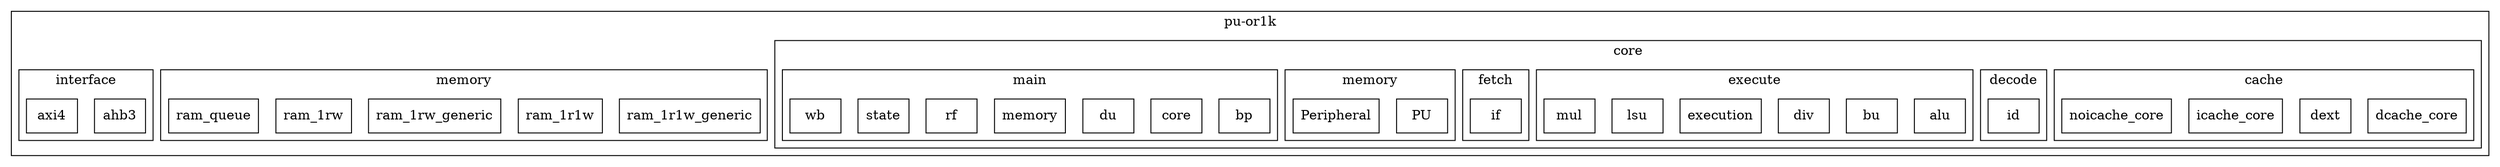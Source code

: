 digraph Project {
  // Introduction
  graph [rankdir = TB, splines=ortho];
  node[shape=record];

  // Blocks
  subgraph "cluster pu-or1k" { label = "pu-or1k";
    subgraph "cluster core" { label = "core";
      subgraph "cluster cache" { label = "cache";
        dcache_core[shape=box, label="dcache_core"];
        dext[shape=box, label="dext"];
        icache_core[shape=box, label="icache_core"];
        noicache_core[shape=box, label="noicache_core"];
      }
      subgraph "cluster decode" { label = "decode";
        id[shape=box, label="id"];
      }
      subgraph "cluster execute" { label = "execute";
        alu[shape=box, label="alu"];
        bu[shape=box, label="bu"];
        div[shape=box, label="div"];
        execution[shape=box, label="execution"];
        lsu[shape=box, label="lsu"];
        mul[shape=box, label="mul"];
      }
      subgraph "cluster fetch" { label = "fetch";
        if[shape=box, label="if"];
      }
      subgraph "cluster memory" { label = "memory";
        PU[shape=box, label="PU"];
        PRF[shape=box, label="Peripheral"];
      }
      subgraph "cluster main" { label = "main";
        bp[shape=box, label="bp"];
        core[shape=box, label="core"];
        du[shape=box, label="du"];
        memory[shape=box, label="memory"];
        rf[shape=box, label="rf"];
        state[shape=box, label="state"];
        wb[shape=box, label="wb"];
      }
    }
    subgraph "cluster memory" { label = "memory";
      ram_1r1w_generic[shape=box, label="ram_1r1w_generic"];
      ram_1r1w[shape=box, label="ram_1r1w"];
      ram_1rw_generic[shape=box, label="ram_1rw_generic"];
      ram_1rw[shape=box, label="ram_1rw"];
      ram_queue[shape=box, label="ram_queue"];
    }
    subgraph "cluster interface" { label = "interface";
      ahb3[shape=box, label="ahb3"];
      axi4[shape=box, label="axi4"];
    }
  }
}
